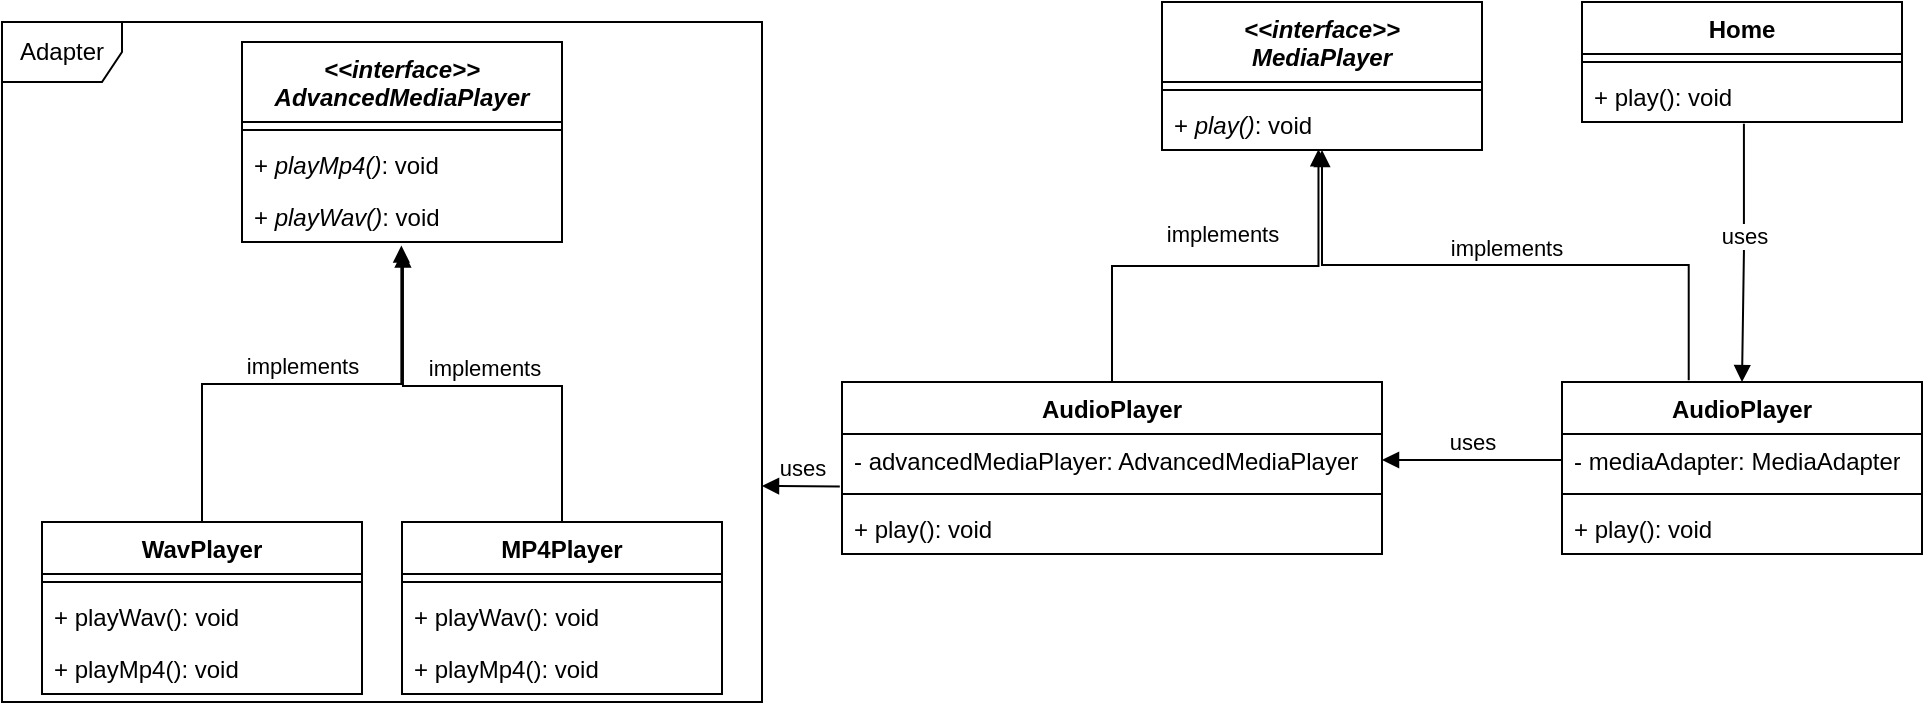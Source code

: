<mxfile version="21.0.6" type="device"><diagram name="Page-1" id="03-bF7KktJo3JNoWdSvy"><mxGraphModel dx="2335" dy="636" grid="1" gridSize="10" guides="1" tooltips="1" connect="1" arrows="1" fold="1" page="1" pageScale="1" pageWidth="1100" pageHeight="850" math="0" shadow="0"><root><mxCell id="0"/><mxCell id="1" parent="0"/><mxCell id="fOg79ymEJiSF9POJ2LRb-1" value="Home" style="swimlane;fontStyle=1;align=center;verticalAlign=top;childLayout=stackLayout;horizontal=1;startSize=26;horizontalStack=0;resizeParent=1;resizeParentMax=0;resizeLast=0;collapsible=1;marginBottom=0;whiteSpace=wrap;html=1;" vertex="1" parent="1"><mxGeometry x="730" y="130" width="160" height="60" as="geometry"/></mxCell><mxCell id="fOg79ymEJiSF9POJ2LRb-3" value="" style="line;strokeWidth=1;fillColor=none;align=left;verticalAlign=middle;spacingTop=-1;spacingLeft=3;spacingRight=3;rotatable=0;labelPosition=right;points=[];portConstraint=eastwest;strokeColor=inherit;" vertex="1" parent="fOg79ymEJiSF9POJ2LRb-1"><mxGeometry y="26" width="160" height="8" as="geometry"/></mxCell><mxCell id="fOg79ymEJiSF9POJ2LRb-4" value="+ play(): void" style="text;strokeColor=none;fillColor=none;align=left;verticalAlign=top;spacingLeft=4;spacingRight=4;overflow=hidden;rotatable=0;points=[[0,0.5],[1,0.5]];portConstraint=eastwest;whiteSpace=wrap;html=1;" vertex="1" parent="fOg79ymEJiSF9POJ2LRb-1"><mxGeometry y="34" width="160" height="26" as="geometry"/></mxCell><mxCell id="fOg79ymEJiSF9POJ2LRb-10" value="&lt;i&gt;&amp;lt;&amp;lt;interface&amp;gt;&amp;gt;&lt;br&gt;MediaPlayer&lt;/i&gt;" style="swimlane;fontStyle=1;align=center;verticalAlign=top;childLayout=stackLayout;horizontal=1;startSize=40;horizontalStack=0;resizeParent=1;resizeParentMax=0;resizeLast=0;collapsible=1;marginBottom=0;whiteSpace=wrap;html=1;" vertex="1" parent="1"><mxGeometry x="520" y="130" width="160" height="74" as="geometry"/></mxCell><mxCell id="fOg79ymEJiSF9POJ2LRb-12" value="" style="line;strokeWidth=1;fillColor=none;align=left;verticalAlign=middle;spacingTop=-1;spacingLeft=3;spacingRight=3;rotatable=0;labelPosition=right;points=[];portConstraint=eastwest;strokeColor=inherit;" vertex="1" parent="fOg79ymEJiSF9POJ2LRb-10"><mxGeometry y="40" width="160" height="8" as="geometry"/></mxCell><mxCell id="fOg79ymEJiSF9POJ2LRb-13" value="+ &lt;i&gt;play()&lt;/i&gt;: void" style="text;strokeColor=none;fillColor=none;align=left;verticalAlign=top;spacingLeft=4;spacingRight=4;overflow=hidden;rotatable=0;points=[[0,0.5],[1,0.5]];portConstraint=eastwest;whiteSpace=wrap;html=1;" vertex="1" parent="fOg79ymEJiSF9POJ2LRb-10"><mxGeometry y="48" width="160" height="26" as="geometry"/></mxCell><mxCell id="fOg79ymEJiSF9POJ2LRb-15" value="AudioPlayer" style="swimlane;fontStyle=1;align=center;verticalAlign=top;childLayout=stackLayout;horizontal=1;startSize=26;horizontalStack=0;resizeParent=1;resizeParentMax=0;resizeLast=0;collapsible=1;marginBottom=0;whiteSpace=wrap;html=1;" vertex="1" parent="1"><mxGeometry x="720" y="320" width="180" height="86" as="geometry"/></mxCell><mxCell id="fOg79ymEJiSF9POJ2LRb-16" value="- mediaAdapter: MediaAdapter&lt;br&gt;" style="text;strokeColor=none;fillColor=none;align=left;verticalAlign=top;spacingLeft=4;spacingRight=4;overflow=hidden;rotatable=0;points=[[0,0.5],[1,0.5]];portConstraint=eastwest;whiteSpace=wrap;html=1;" vertex="1" parent="fOg79ymEJiSF9POJ2LRb-15"><mxGeometry y="26" width="180" height="26" as="geometry"/></mxCell><mxCell id="fOg79ymEJiSF9POJ2LRb-17" value="" style="line;strokeWidth=1;fillColor=none;align=left;verticalAlign=middle;spacingTop=-1;spacingLeft=3;spacingRight=3;rotatable=0;labelPosition=right;points=[];portConstraint=eastwest;strokeColor=inherit;" vertex="1" parent="fOg79ymEJiSF9POJ2LRb-15"><mxGeometry y="52" width="180" height="8" as="geometry"/></mxCell><mxCell id="fOg79ymEJiSF9POJ2LRb-18" value="+ play(): void" style="text;strokeColor=none;fillColor=none;align=left;verticalAlign=top;spacingLeft=4;spacingRight=4;overflow=hidden;rotatable=0;points=[[0,0.5],[1,0.5]];portConstraint=eastwest;whiteSpace=wrap;html=1;" vertex="1" parent="fOg79ymEJiSF9POJ2LRb-15"><mxGeometry y="60" width="180" height="26" as="geometry"/></mxCell><mxCell id="fOg79ymEJiSF9POJ2LRb-19" value="AudioPlayer" style="swimlane;fontStyle=1;align=center;verticalAlign=top;childLayout=stackLayout;horizontal=1;startSize=26;horizontalStack=0;resizeParent=1;resizeParentMax=0;resizeLast=0;collapsible=1;marginBottom=0;whiteSpace=wrap;html=1;" vertex="1" parent="1"><mxGeometry x="360" y="320" width="270" height="86" as="geometry"/></mxCell><mxCell id="fOg79ymEJiSF9POJ2LRb-20" value="- advancedMediaPlayer: AdvancedMediaPlayer" style="text;strokeColor=none;fillColor=none;align=left;verticalAlign=top;spacingLeft=4;spacingRight=4;overflow=hidden;rotatable=0;points=[[0,0.5],[1,0.5]];portConstraint=eastwest;whiteSpace=wrap;html=1;" vertex="1" parent="fOg79ymEJiSF9POJ2LRb-19"><mxGeometry y="26" width="270" height="26" as="geometry"/></mxCell><mxCell id="fOg79ymEJiSF9POJ2LRb-21" value="" style="line;strokeWidth=1;fillColor=none;align=left;verticalAlign=middle;spacingTop=-1;spacingLeft=3;spacingRight=3;rotatable=0;labelPosition=right;points=[];portConstraint=eastwest;strokeColor=inherit;" vertex="1" parent="fOg79ymEJiSF9POJ2LRb-19"><mxGeometry y="52" width="270" height="8" as="geometry"/></mxCell><mxCell id="fOg79ymEJiSF9POJ2LRb-22" value="+ play(): void" style="text;strokeColor=none;fillColor=none;align=left;verticalAlign=top;spacingLeft=4;spacingRight=4;overflow=hidden;rotatable=0;points=[[0,0.5],[1,0.5]];portConstraint=eastwest;whiteSpace=wrap;html=1;" vertex="1" parent="fOg79ymEJiSF9POJ2LRb-19"><mxGeometry y="60" width="270" height="26" as="geometry"/></mxCell><mxCell id="fOg79ymEJiSF9POJ2LRb-23" value="uses" style="html=1;verticalAlign=bottom;endArrow=block;edgeStyle=elbowEdgeStyle;elbow=vertical;curved=0;rounded=0;exitX=0.506;exitY=1.036;exitDx=0;exitDy=0;exitPerimeter=0;entryX=0.5;entryY=0;entryDx=0;entryDy=0;" edge="1" parent="1" source="fOg79ymEJiSF9POJ2LRb-4" target="fOg79ymEJiSF9POJ2LRb-15"><mxGeometry width="80" relative="1" as="geometry"><mxPoint x="590" y="330" as="sourcePoint"/><mxPoint x="670" y="330" as="targetPoint"/></mxGeometry></mxCell><mxCell id="fOg79ymEJiSF9POJ2LRb-24" value="uses" style="html=1;verticalAlign=bottom;endArrow=block;edgeStyle=elbowEdgeStyle;elbow=vertical;curved=0;rounded=0;entryX=1;entryY=0.5;entryDx=0;entryDy=0;exitX=0;exitY=0.5;exitDx=0;exitDy=0;" edge="1" parent="1" source="fOg79ymEJiSF9POJ2LRb-16" target="fOg79ymEJiSF9POJ2LRb-20"><mxGeometry width="80" relative="1" as="geometry"><mxPoint x="815" y="450" as="sourcePoint"/><mxPoint x="650" y="450" as="targetPoint"/></mxGeometry></mxCell><mxCell id="fOg79ymEJiSF9POJ2LRb-25" value="implements" style="html=1;verticalAlign=bottom;endArrow=block;edgeStyle=elbowEdgeStyle;elbow=vertical;curved=0;rounded=0;exitX=0.5;exitY=0;exitDx=0;exitDy=0;entryX=0.489;entryY=0.985;entryDx=0;entryDy=0;entryPerimeter=0;" edge="1" parent="1" source="fOg79ymEJiSF9POJ2LRb-19" target="fOg79ymEJiSF9POJ2LRb-13"><mxGeometry x="0.023" y="7" width="80" relative="1" as="geometry"><mxPoint x="590" y="240" as="sourcePoint"/><mxPoint x="670" y="240" as="targetPoint"/><mxPoint as="offset"/></mxGeometry></mxCell><mxCell id="fOg79ymEJiSF9POJ2LRb-26" value="implements" style="html=1;verticalAlign=bottom;endArrow=block;edgeStyle=elbowEdgeStyle;elbow=vertical;curved=0;rounded=0;exitX=0.352;exitY=-0.01;exitDx=0;exitDy=0;exitPerimeter=0;entryX=0.5;entryY=1;entryDx=0;entryDy=0;" edge="1" parent="1" source="fOg79ymEJiSF9POJ2LRb-15" target="fOg79ymEJiSF9POJ2LRb-10"><mxGeometry width="80" relative="1" as="geometry"><mxPoint x="590" y="240" as="sourcePoint"/><mxPoint x="670" y="240" as="targetPoint"/></mxGeometry></mxCell><mxCell id="fOg79ymEJiSF9POJ2LRb-27" value="&lt;i&gt;&amp;lt;&amp;lt;interface&amp;gt;&amp;gt;&lt;br&gt;AdvancedMediaPlayer&lt;/i&gt;" style="swimlane;fontStyle=1;align=center;verticalAlign=top;childLayout=stackLayout;horizontal=1;startSize=40;horizontalStack=0;resizeParent=1;resizeParentMax=0;resizeLast=0;collapsible=1;marginBottom=0;whiteSpace=wrap;html=1;" vertex="1" parent="1"><mxGeometry x="60" y="150" width="160" height="100" as="geometry"/></mxCell><mxCell id="fOg79ymEJiSF9POJ2LRb-28" value="" style="line;strokeWidth=1;fillColor=none;align=left;verticalAlign=middle;spacingTop=-1;spacingLeft=3;spacingRight=3;rotatable=0;labelPosition=right;points=[];portConstraint=eastwest;strokeColor=inherit;" vertex="1" parent="fOg79ymEJiSF9POJ2LRb-27"><mxGeometry y="40" width="160" height="8" as="geometry"/></mxCell><mxCell id="fOg79ymEJiSF9POJ2LRb-29" value="+ &lt;i&gt;playMp4()&lt;/i&gt;: void" style="text;strokeColor=none;fillColor=none;align=left;verticalAlign=top;spacingLeft=4;spacingRight=4;overflow=hidden;rotatable=0;points=[[0,0.5],[1,0.5]];portConstraint=eastwest;whiteSpace=wrap;html=1;" vertex="1" parent="fOg79ymEJiSF9POJ2LRb-27"><mxGeometry y="48" width="160" height="26" as="geometry"/></mxCell><mxCell id="fOg79ymEJiSF9POJ2LRb-30" value="+ &lt;i&gt;playWav()&lt;/i&gt;: void" style="text;strokeColor=none;fillColor=none;align=left;verticalAlign=top;spacingLeft=4;spacingRight=4;overflow=hidden;rotatable=0;points=[[0,0.5],[1,0.5]];portConstraint=eastwest;whiteSpace=wrap;html=1;" vertex="1" parent="fOg79ymEJiSF9POJ2LRb-27"><mxGeometry y="74" width="160" height="26" as="geometry"/></mxCell><mxCell id="fOg79ymEJiSF9POJ2LRb-31" value="WavPlayer" style="swimlane;fontStyle=1;align=center;verticalAlign=top;childLayout=stackLayout;horizontal=1;startSize=26;horizontalStack=0;resizeParent=1;resizeParentMax=0;resizeLast=0;collapsible=1;marginBottom=0;whiteSpace=wrap;html=1;" vertex="1" parent="1"><mxGeometry x="-40" y="390" width="160" height="86" as="geometry"/></mxCell><mxCell id="fOg79ymEJiSF9POJ2LRb-33" value="" style="line;strokeWidth=1;fillColor=none;align=left;verticalAlign=middle;spacingTop=-1;spacingLeft=3;spacingRight=3;rotatable=0;labelPosition=right;points=[];portConstraint=eastwest;strokeColor=inherit;" vertex="1" parent="fOg79ymEJiSF9POJ2LRb-31"><mxGeometry y="26" width="160" height="8" as="geometry"/></mxCell><mxCell id="fOg79ymEJiSF9POJ2LRb-42" value="+ playWav(): void" style="text;strokeColor=none;fillColor=none;align=left;verticalAlign=top;spacingLeft=4;spacingRight=4;overflow=hidden;rotatable=0;points=[[0,0.5],[1,0.5]];portConstraint=eastwest;whiteSpace=wrap;html=1;" vertex="1" parent="fOg79ymEJiSF9POJ2LRb-31"><mxGeometry y="34" width="160" height="26" as="geometry"/></mxCell><mxCell id="fOg79ymEJiSF9POJ2LRb-34" value="+ playMp4(): void" style="text;strokeColor=none;fillColor=none;align=left;verticalAlign=top;spacingLeft=4;spacingRight=4;overflow=hidden;rotatable=0;points=[[0,0.5],[1,0.5]];portConstraint=eastwest;whiteSpace=wrap;html=1;" vertex="1" parent="fOg79ymEJiSF9POJ2LRb-31"><mxGeometry y="60" width="160" height="26" as="geometry"/></mxCell><mxCell id="fOg79ymEJiSF9POJ2LRb-35" value="MP4Player" style="swimlane;fontStyle=1;align=center;verticalAlign=top;childLayout=stackLayout;horizontal=1;startSize=26;horizontalStack=0;resizeParent=1;resizeParentMax=0;resizeLast=0;collapsible=1;marginBottom=0;whiteSpace=wrap;html=1;" vertex="1" parent="1"><mxGeometry x="140" y="390" width="160" height="86" as="geometry"/></mxCell><mxCell id="fOg79ymEJiSF9POJ2LRb-37" value="" style="line;strokeWidth=1;fillColor=none;align=left;verticalAlign=middle;spacingTop=-1;spacingLeft=3;spacingRight=3;rotatable=0;labelPosition=right;points=[];portConstraint=eastwest;strokeColor=inherit;" vertex="1" parent="fOg79ymEJiSF9POJ2LRb-35"><mxGeometry y="26" width="160" height="8" as="geometry"/></mxCell><mxCell id="fOg79ymEJiSF9POJ2LRb-38" value="+ playWav(): void" style="text;strokeColor=none;fillColor=none;align=left;verticalAlign=top;spacingLeft=4;spacingRight=4;overflow=hidden;rotatable=0;points=[[0,0.5],[1,0.5]];portConstraint=eastwest;whiteSpace=wrap;html=1;" vertex="1" parent="fOg79ymEJiSF9POJ2LRb-35"><mxGeometry y="34" width="160" height="26" as="geometry"/></mxCell><mxCell id="fOg79ymEJiSF9POJ2LRb-50" value="+ playMp4(): void" style="text;strokeColor=none;fillColor=none;align=left;verticalAlign=top;spacingLeft=4;spacingRight=4;overflow=hidden;rotatable=0;points=[[0,0.5],[1,0.5]];portConstraint=eastwest;whiteSpace=wrap;html=1;" vertex="1" parent="fOg79ymEJiSF9POJ2LRb-35"><mxGeometry y="60" width="160" height="26" as="geometry"/></mxCell><mxCell id="fOg79ymEJiSF9POJ2LRb-39" value="implements" style="html=1;verticalAlign=bottom;endArrow=block;edgeStyle=elbowEdgeStyle;elbow=vertical;curved=0;rounded=0;exitX=0.5;exitY=0;exitDx=0;exitDy=0;entryX=0.498;entryY=1.069;entryDx=0;entryDy=0;entryPerimeter=0;" edge="1" parent="1" source="fOg79ymEJiSF9POJ2LRb-31" target="fOg79ymEJiSF9POJ2LRb-30"><mxGeometry width="80" relative="1" as="geometry"><mxPoint x="380" y="360" as="sourcePoint"/><mxPoint x="460" y="360" as="targetPoint"/></mxGeometry></mxCell><mxCell id="fOg79ymEJiSF9POJ2LRb-40" value="implements" style="html=1;verticalAlign=bottom;endArrow=block;edgeStyle=elbowEdgeStyle;elbow=vertical;curved=0;rounded=0;exitX=0.5;exitY=0;exitDx=0;exitDy=0;entryX=0.503;entryY=1.162;entryDx=0;entryDy=0;entryPerimeter=0;" edge="1" parent="1" source="fOg79ymEJiSF9POJ2LRb-35" target="fOg79ymEJiSF9POJ2LRb-30"><mxGeometry width="80" relative="1" as="geometry"><mxPoint x="380" y="360" as="sourcePoint"/><mxPoint x="460" y="360" as="targetPoint"/></mxGeometry></mxCell><mxCell id="fOg79ymEJiSF9POJ2LRb-51" value="Adapter" style="shape=umlFrame;whiteSpace=wrap;html=1;pointerEvents=0;" vertex="1" parent="1"><mxGeometry x="-60" y="140" width="380" height="340" as="geometry"/></mxCell><mxCell id="fOg79ymEJiSF9POJ2LRb-52" value="uses" style="html=1;verticalAlign=bottom;endArrow=block;edgeStyle=elbowEdgeStyle;elbow=vertical;curved=0;rounded=0;exitX=-0.004;exitY=1.008;exitDx=0;exitDy=0;exitPerimeter=0;" edge="1" parent="1" source="fOg79ymEJiSF9POJ2LRb-20" target="fOg79ymEJiSF9POJ2LRb-51"><mxGeometry width="80" relative="1" as="geometry"><mxPoint x="200" y="350" as="sourcePoint"/><mxPoint x="280" y="350" as="targetPoint"/></mxGeometry></mxCell></root></mxGraphModel></diagram></mxfile>